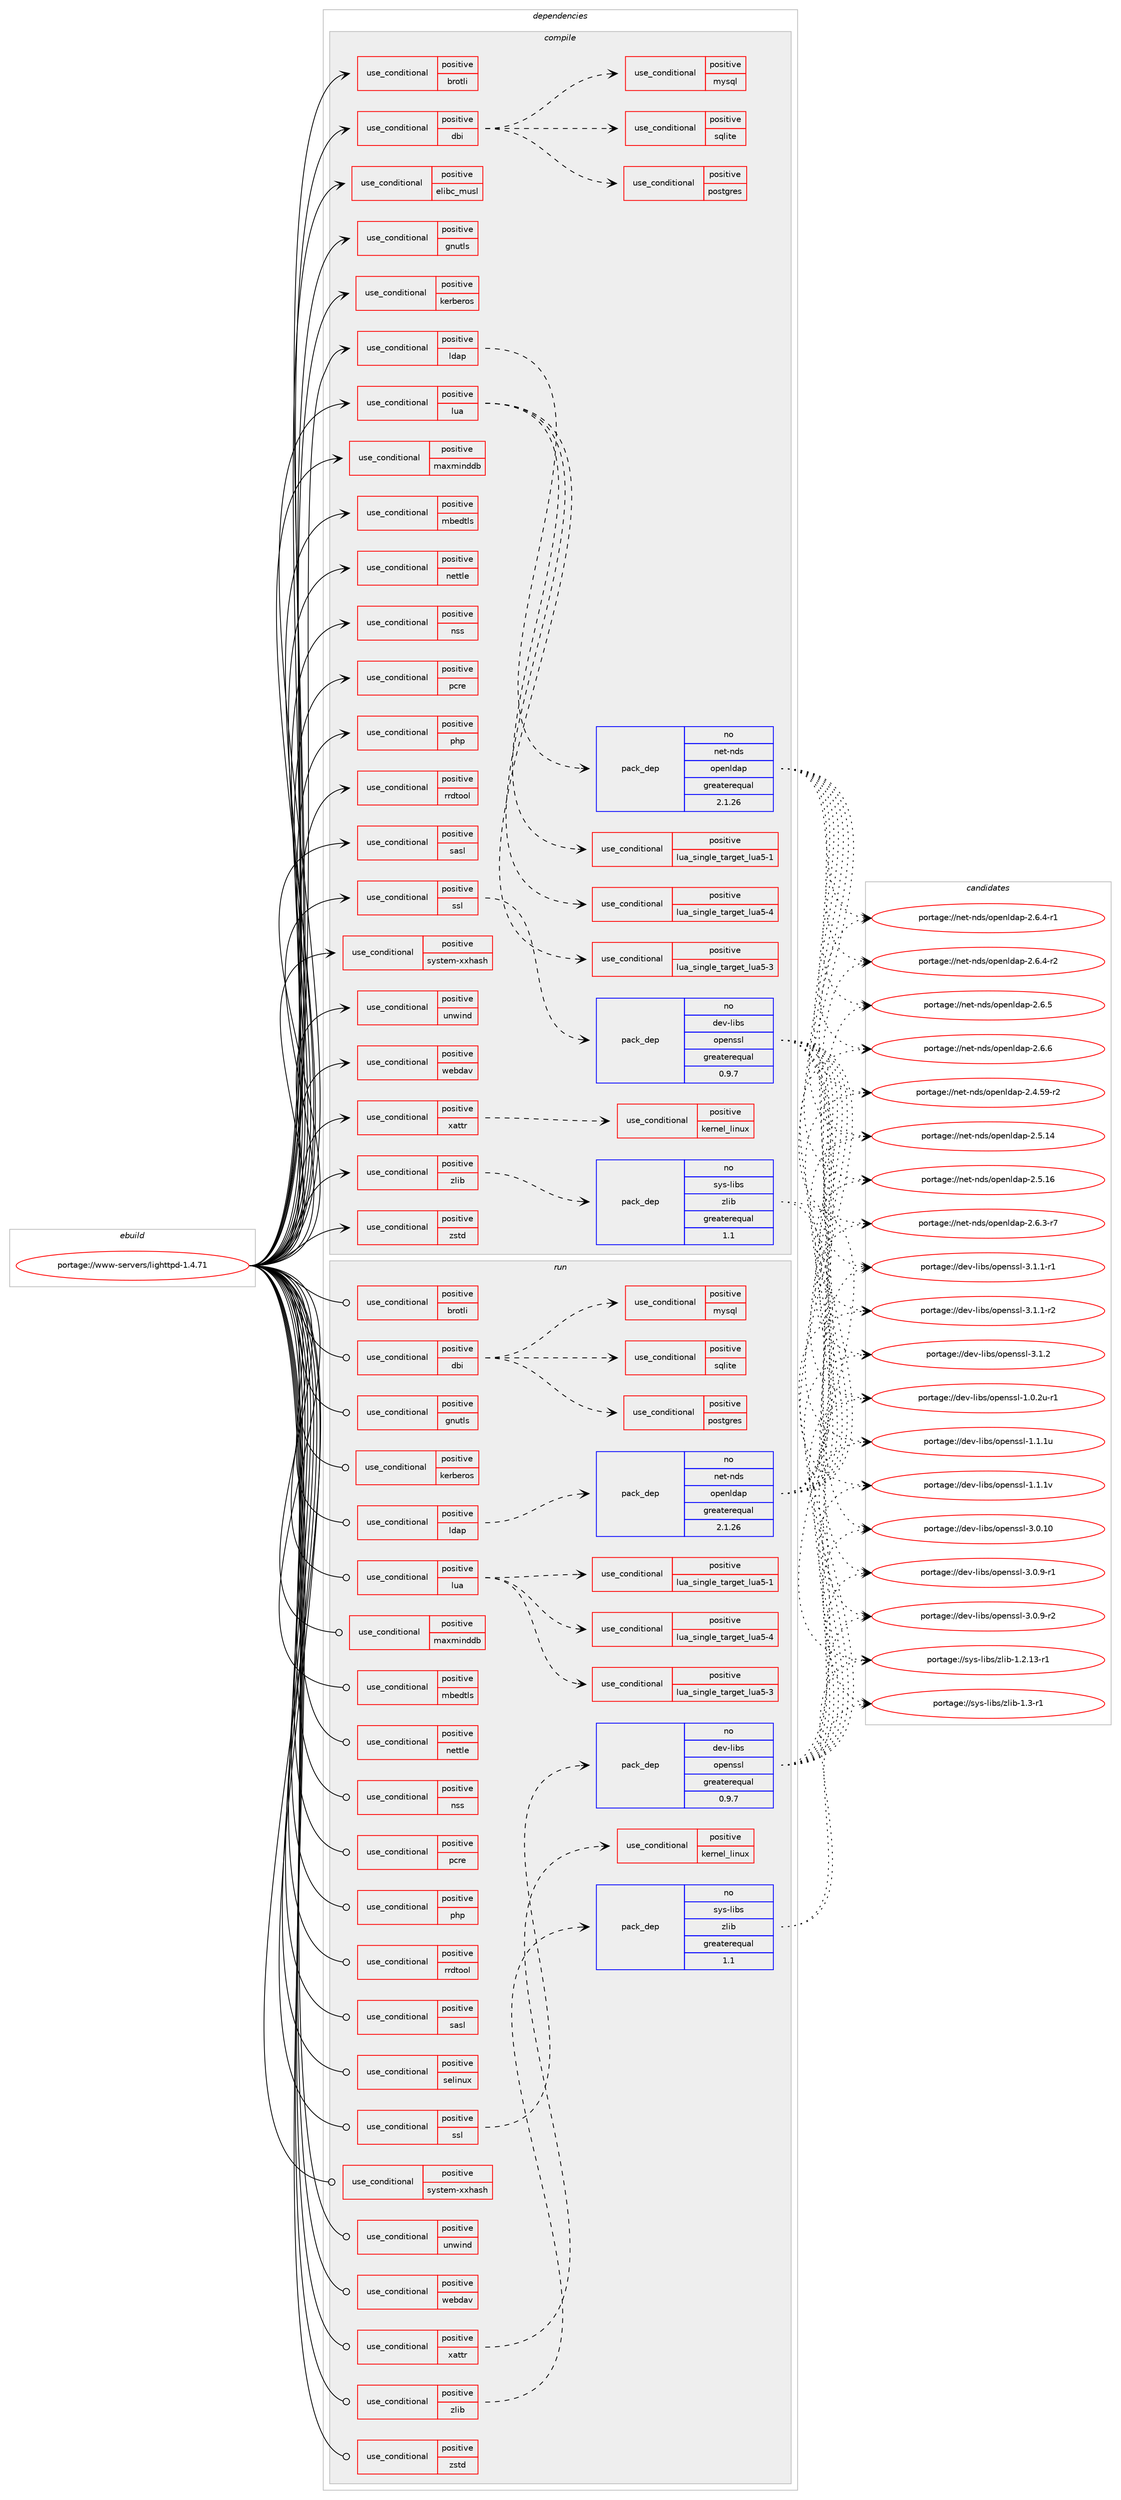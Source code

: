 digraph prolog {

# *************
# Graph options
# *************

newrank=true;
concentrate=true;
compound=true;
graph [rankdir=LR,fontname=Helvetica,fontsize=10,ranksep=1.5];#, ranksep=2.5, nodesep=0.2];
edge  [arrowhead=vee];
node  [fontname=Helvetica,fontsize=10];

# **********
# The ebuild
# **********

subgraph cluster_leftcol {
color=gray;
label=<<i>ebuild</i>>;
id [label="portage://www-servers/lighttpd-1.4.71", color=red, width=4, href="../www-servers/lighttpd-1.4.71.svg"];
}

# ****************
# The dependencies
# ****************

subgraph cluster_midcol {
color=gray;
label=<<i>dependencies</i>>;
subgraph cluster_compile {
fillcolor="#eeeeee";
style=filled;
label=<<i>compile</i>>;
subgraph cond92 {
dependency789 [label=<<TABLE BORDER="0" CELLBORDER="1" CELLSPACING="0" CELLPADDING="4"><TR><TD ROWSPAN="3" CELLPADDING="10">use_conditional</TD></TR><TR><TD>positive</TD></TR><TR><TD>brotli</TD></TR></TABLE>>, shape=none, color=red];
# *** BEGIN UNKNOWN DEPENDENCY TYPE (TODO) ***
# dependency789 -> package_dependency(portage://www-servers/lighttpd-1.4.71,install,no,app-arch,brotli,none,[,,],any_same_slot,[])
# *** END UNKNOWN DEPENDENCY TYPE (TODO) ***

}
id:e -> dependency789:w [weight=20,style="solid",arrowhead="vee"];
subgraph cond93 {
dependency790 [label=<<TABLE BORDER="0" CELLBORDER="1" CELLSPACING="0" CELLPADDING="4"><TR><TD ROWSPAN="3" CELLPADDING="10">use_conditional</TD></TR><TR><TD>positive</TD></TR><TR><TD>dbi</TD></TR></TABLE>>, shape=none, color=red];
# *** BEGIN UNKNOWN DEPENDENCY TYPE (TODO) ***
# dependency790 -> package_dependency(portage://www-servers/lighttpd-1.4.71,install,no,dev-db,libdbi,none,[,,],[],[])
# *** END UNKNOWN DEPENDENCY TYPE (TODO) ***

subgraph cond94 {
dependency791 [label=<<TABLE BORDER="0" CELLBORDER="1" CELLSPACING="0" CELLPADDING="4"><TR><TD ROWSPAN="3" CELLPADDING="10">use_conditional</TD></TR><TR><TD>positive</TD></TR><TR><TD>mysql</TD></TR></TABLE>>, shape=none, color=red];
# *** BEGIN UNKNOWN DEPENDENCY TYPE (TODO) ***
# dependency791 -> package_dependency(portage://www-servers/lighttpd-1.4.71,install,no,dev-db,libdbi-drivers,none,[,,],[],[use(enable(mysql),none)])
# *** END UNKNOWN DEPENDENCY TYPE (TODO) ***

}
dependency790:e -> dependency791:w [weight=20,style="dashed",arrowhead="vee"];
subgraph cond95 {
dependency792 [label=<<TABLE BORDER="0" CELLBORDER="1" CELLSPACING="0" CELLPADDING="4"><TR><TD ROWSPAN="3" CELLPADDING="10">use_conditional</TD></TR><TR><TD>positive</TD></TR><TR><TD>postgres</TD></TR></TABLE>>, shape=none, color=red];
# *** BEGIN UNKNOWN DEPENDENCY TYPE (TODO) ***
# dependency792 -> package_dependency(portage://www-servers/lighttpd-1.4.71,install,no,dev-db,libdbi-drivers,none,[,,],[],[use(enable(postgres),none)])
# *** END UNKNOWN DEPENDENCY TYPE (TODO) ***

}
dependency790:e -> dependency792:w [weight=20,style="dashed",arrowhead="vee"];
subgraph cond96 {
dependency793 [label=<<TABLE BORDER="0" CELLBORDER="1" CELLSPACING="0" CELLPADDING="4"><TR><TD ROWSPAN="3" CELLPADDING="10">use_conditional</TD></TR><TR><TD>positive</TD></TR><TR><TD>sqlite</TD></TR></TABLE>>, shape=none, color=red];
# *** BEGIN UNKNOWN DEPENDENCY TYPE (TODO) ***
# dependency793 -> package_dependency(portage://www-servers/lighttpd-1.4.71,install,no,dev-db,libdbi-drivers,none,[,,],[],[use(enable(sqlite),none)])
# *** END UNKNOWN DEPENDENCY TYPE (TODO) ***

}
dependency790:e -> dependency793:w [weight=20,style="dashed",arrowhead="vee"];
}
id:e -> dependency790:w [weight=20,style="solid",arrowhead="vee"];
subgraph cond97 {
dependency794 [label=<<TABLE BORDER="0" CELLBORDER="1" CELLSPACING="0" CELLPADDING="4"><TR><TD ROWSPAN="3" CELLPADDING="10">use_conditional</TD></TR><TR><TD>positive</TD></TR><TR><TD>elibc_musl</TD></TR></TABLE>>, shape=none, color=red];
# *** BEGIN UNKNOWN DEPENDENCY TYPE (TODO) ***
# dependency794 -> package_dependency(portage://www-servers/lighttpd-1.4.71,install,no,sys-libs,queue-standalone,none,[,,],[],[])
# *** END UNKNOWN DEPENDENCY TYPE (TODO) ***

}
id:e -> dependency794:w [weight=20,style="solid",arrowhead="vee"];
subgraph cond98 {
dependency795 [label=<<TABLE BORDER="0" CELLBORDER="1" CELLSPACING="0" CELLPADDING="4"><TR><TD ROWSPAN="3" CELLPADDING="10">use_conditional</TD></TR><TR><TD>positive</TD></TR><TR><TD>gnutls</TD></TR></TABLE>>, shape=none, color=red];
# *** BEGIN UNKNOWN DEPENDENCY TYPE (TODO) ***
# dependency795 -> package_dependency(portage://www-servers/lighttpd-1.4.71,install,no,net-libs,gnutls,none,[,,],[],[])
# *** END UNKNOWN DEPENDENCY TYPE (TODO) ***

}
id:e -> dependency795:w [weight=20,style="solid",arrowhead="vee"];
subgraph cond99 {
dependency796 [label=<<TABLE BORDER="0" CELLBORDER="1" CELLSPACING="0" CELLPADDING="4"><TR><TD ROWSPAN="3" CELLPADDING="10">use_conditional</TD></TR><TR><TD>positive</TD></TR><TR><TD>kerberos</TD></TR></TABLE>>, shape=none, color=red];
# *** BEGIN UNKNOWN DEPENDENCY TYPE (TODO) ***
# dependency796 -> package_dependency(portage://www-servers/lighttpd-1.4.71,install,no,virtual,krb5,none,[,,],[],[])
# *** END UNKNOWN DEPENDENCY TYPE (TODO) ***

}
id:e -> dependency796:w [weight=20,style="solid",arrowhead="vee"];
subgraph cond100 {
dependency797 [label=<<TABLE BORDER="0" CELLBORDER="1" CELLSPACING="0" CELLPADDING="4"><TR><TD ROWSPAN="3" CELLPADDING="10">use_conditional</TD></TR><TR><TD>positive</TD></TR><TR><TD>ldap</TD></TR></TABLE>>, shape=none, color=red];
subgraph pack603 {
dependency798 [label=<<TABLE BORDER="0" CELLBORDER="1" CELLSPACING="0" CELLPADDING="4" WIDTH="220"><TR><TD ROWSPAN="6" CELLPADDING="30">pack_dep</TD></TR><TR><TD WIDTH="110">no</TD></TR><TR><TD>net-nds</TD></TR><TR><TD>openldap</TD></TR><TR><TD>greaterequal</TD></TR><TR><TD>2.1.26</TD></TR></TABLE>>, shape=none, color=blue];
}
dependency797:e -> dependency798:w [weight=20,style="dashed",arrowhead="vee"];
}
id:e -> dependency797:w [weight=20,style="solid",arrowhead="vee"];
subgraph cond101 {
dependency799 [label=<<TABLE BORDER="0" CELLBORDER="1" CELLSPACING="0" CELLPADDING="4"><TR><TD ROWSPAN="3" CELLPADDING="10">use_conditional</TD></TR><TR><TD>positive</TD></TR><TR><TD>lua</TD></TR></TABLE>>, shape=none, color=red];
subgraph cond102 {
dependency800 [label=<<TABLE BORDER="0" CELLBORDER="1" CELLSPACING="0" CELLPADDING="4"><TR><TD ROWSPAN="3" CELLPADDING="10">use_conditional</TD></TR><TR><TD>positive</TD></TR><TR><TD>lua_single_target_lua5-1</TD></TR></TABLE>>, shape=none, color=red];
# *** BEGIN UNKNOWN DEPENDENCY TYPE (TODO) ***
# dependency800 -> package_dependency(portage://www-servers/lighttpd-1.4.71,install,no,dev-lang,lua,none,[,,],[slot(5.1)],[])
# *** END UNKNOWN DEPENDENCY TYPE (TODO) ***

}
dependency799:e -> dependency800:w [weight=20,style="dashed",arrowhead="vee"];
subgraph cond103 {
dependency801 [label=<<TABLE BORDER="0" CELLBORDER="1" CELLSPACING="0" CELLPADDING="4"><TR><TD ROWSPAN="3" CELLPADDING="10">use_conditional</TD></TR><TR><TD>positive</TD></TR><TR><TD>lua_single_target_lua5-3</TD></TR></TABLE>>, shape=none, color=red];
# *** BEGIN UNKNOWN DEPENDENCY TYPE (TODO) ***
# dependency801 -> package_dependency(portage://www-servers/lighttpd-1.4.71,install,no,dev-lang,lua,none,[,,],[slot(5.3)],[])
# *** END UNKNOWN DEPENDENCY TYPE (TODO) ***

}
dependency799:e -> dependency801:w [weight=20,style="dashed",arrowhead="vee"];
subgraph cond104 {
dependency802 [label=<<TABLE BORDER="0" CELLBORDER="1" CELLSPACING="0" CELLPADDING="4"><TR><TD ROWSPAN="3" CELLPADDING="10">use_conditional</TD></TR><TR><TD>positive</TD></TR><TR><TD>lua_single_target_lua5-4</TD></TR></TABLE>>, shape=none, color=red];
# *** BEGIN UNKNOWN DEPENDENCY TYPE (TODO) ***
# dependency802 -> package_dependency(portage://www-servers/lighttpd-1.4.71,install,no,dev-lang,lua,none,[,,],[slot(5.4)],[])
# *** END UNKNOWN DEPENDENCY TYPE (TODO) ***

}
dependency799:e -> dependency802:w [weight=20,style="dashed",arrowhead="vee"];
}
id:e -> dependency799:w [weight=20,style="solid",arrowhead="vee"];
subgraph cond105 {
dependency803 [label=<<TABLE BORDER="0" CELLBORDER="1" CELLSPACING="0" CELLPADDING="4"><TR><TD ROWSPAN="3" CELLPADDING="10">use_conditional</TD></TR><TR><TD>positive</TD></TR><TR><TD>maxminddb</TD></TR></TABLE>>, shape=none, color=red];
# *** BEGIN UNKNOWN DEPENDENCY TYPE (TODO) ***
# dependency803 -> package_dependency(portage://www-servers/lighttpd-1.4.71,install,no,dev-libs,libmaxminddb,none,[,,],[],[])
# *** END UNKNOWN DEPENDENCY TYPE (TODO) ***

}
id:e -> dependency803:w [weight=20,style="solid",arrowhead="vee"];
subgraph cond106 {
dependency804 [label=<<TABLE BORDER="0" CELLBORDER="1" CELLSPACING="0" CELLPADDING="4"><TR><TD ROWSPAN="3" CELLPADDING="10">use_conditional</TD></TR><TR><TD>positive</TD></TR><TR><TD>mbedtls</TD></TR></TABLE>>, shape=none, color=red];
# *** BEGIN UNKNOWN DEPENDENCY TYPE (TODO) ***
# dependency804 -> package_dependency(portage://www-servers/lighttpd-1.4.71,install,no,net-libs,mbedtls,none,[,,],[],[])
# *** END UNKNOWN DEPENDENCY TYPE (TODO) ***

}
id:e -> dependency804:w [weight=20,style="solid",arrowhead="vee"];
subgraph cond107 {
dependency805 [label=<<TABLE BORDER="0" CELLBORDER="1" CELLSPACING="0" CELLPADDING="4"><TR><TD ROWSPAN="3" CELLPADDING="10">use_conditional</TD></TR><TR><TD>positive</TD></TR><TR><TD>nettle</TD></TR></TABLE>>, shape=none, color=red];
# *** BEGIN UNKNOWN DEPENDENCY TYPE (TODO) ***
# dependency805 -> package_dependency(portage://www-servers/lighttpd-1.4.71,install,no,dev-libs,nettle,none,[,,],any_same_slot,[])
# *** END UNKNOWN DEPENDENCY TYPE (TODO) ***

}
id:e -> dependency805:w [weight=20,style="solid",arrowhead="vee"];
subgraph cond108 {
dependency806 [label=<<TABLE BORDER="0" CELLBORDER="1" CELLSPACING="0" CELLPADDING="4"><TR><TD ROWSPAN="3" CELLPADDING="10">use_conditional</TD></TR><TR><TD>positive</TD></TR><TR><TD>nss</TD></TR></TABLE>>, shape=none, color=red];
# *** BEGIN UNKNOWN DEPENDENCY TYPE (TODO) ***
# dependency806 -> package_dependency(portage://www-servers/lighttpd-1.4.71,install,no,dev-libs,nss,none,[,,],[],[])
# *** END UNKNOWN DEPENDENCY TYPE (TODO) ***

}
id:e -> dependency806:w [weight=20,style="solid",arrowhead="vee"];
subgraph cond109 {
dependency807 [label=<<TABLE BORDER="0" CELLBORDER="1" CELLSPACING="0" CELLPADDING="4"><TR><TD ROWSPAN="3" CELLPADDING="10">use_conditional</TD></TR><TR><TD>positive</TD></TR><TR><TD>pcre</TD></TR></TABLE>>, shape=none, color=red];
# *** BEGIN UNKNOWN DEPENDENCY TYPE (TODO) ***
# dependency807 -> package_dependency(portage://www-servers/lighttpd-1.4.71,install,no,dev-libs,libpcre2,none,[,,],[],[])
# *** END UNKNOWN DEPENDENCY TYPE (TODO) ***

}
id:e -> dependency807:w [weight=20,style="solid",arrowhead="vee"];
subgraph cond110 {
dependency808 [label=<<TABLE BORDER="0" CELLBORDER="1" CELLSPACING="0" CELLPADDING="4"><TR><TD ROWSPAN="3" CELLPADDING="10">use_conditional</TD></TR><TR><TD>positive</TD></TR><TR><TD>php</TD></TR></TABLE>>, shape=none, color=red];
# *** BEGIN UNKNOWN DEPENDENCY TYPE (TODO) ***
# dependency808 -> package_dependency(portage://www-servers/lighttpd-1.4.71,install,no,dev-lang,php,none,[,,],any_different_slot,[use(enable(cgi),none)])
# *** END UNKNOWN DEPENDENCY TYPE (TODO) ***

}
id:e -> dependency808:w [weight=20,style="solid",arrowhead="vee"];
subgraph cond111 {
dependency809 [label=<<TABLE BORDER="0" CELLBORDER="1" CELLSPACING="0" CELLPADDING="4"><TR><TD ROWSPAN="3" CELLPADDING="10">use_conditional</TD></TR><TR><TD>positive</TD></TR><TR><TD>rrdtool</TD></TR></TABLE>>, shape=none, color=red];
# *** BEGIN UNKNOWN DEPENDENCY TYPE (TODO) ***
# dependency809 -> package_dependency(portage://www-servers/lighttpd-1.4.71,install,no,net-analyzer,rrdtool,none,[,,],[],[])
# *** END UNKNOWN DEPENDENCY TYPE (TODO) ***

}
id:e -> dependency809:w [weight=20,style="solid",arrowhead="vee"];
subgraph cond112 {
dependency810 [label=<<TABLE BORDER="0" CELLBORDER="1" CELLSPACING="0" CELLPADDING="4"><TR><TD ROWSPAN="3" CELLPADDING="10">use_conditional</TD></TR><TR><TD>positive</TD></TR><TR><TD>sasl</TD></TR></TABLE>>, shape=none, color=red];
# *** BEGIN UNKNOWN DEPENDENCY TYPE (TODO) ***
# dependency810 -> package_dependency(portage://www-servers/lighttpd-1.4.71,install,no,dev-libs,cyrus-sasl,none,[,,],[],[])
# *** END UNKNOWN DEPENDENCY TYPE (TODO) ***

}
id:e -> dependency810:w [weight=20,style="solid",arrowhead="vee"];
subgraph cond113 {
dependency811 [label=<<TABLE BORDER="0" CELLBORDER="1" CELLSPACING="0" CELLPADDING="4"><TR><TD ROWSPAN="3" CELLPADDING="10">use_conditional</TD></TR><TR><TD>positive</TD></TR><TR><TD>ssl</TD></TR></TABLE>>, shape=none, color=red];
subgraph pack604 {
dependency812 [label=<<TABLE BORDER="0" CELLBORDER="1" CELLSPACING="0" CELLPADDING="4" WIDTH="220"><TR><TD ROWSPAN="6" CELLPADDING="30">pack_dep</TD></TR><TR><TD WIDTH="110">no</TD></TR><TR><TD>dev-libs</TD></TR><TR><TD>openssl</TD></TR><TR><TD>greaterequal</TD></TR><TR><TD>0.9.7</TD></TR></TABLE>>, shape=none, color=blue];
}
dependency811:e -> dependency812:w [weight=20,style="dashed",arrowhead="vee"];
}
id:e -> dependency811:w [weight=20,style="solid",arrowhead="vee"];
subgraph cond114 {
dependency813 [label=<<TABLE BORDER="0" CELLBORDER="1" CELLSPACING="0" CELLPADDING="4"><TR><TD ROWSPAN="3" CELLPADDING="10">use_conditional</TD></TR><TR><TD>positive</TD></TR><TR><TD>system-xxhash</TD></TR></TABLE>>, shape=none, color=red];
# *** BEGIN UNKNOWN DEPENDENCY TYPE (TODO) ***
# dependency813 -> package_dependency(portage://www-servers/lighttpd-1.4.71,install,no,dev-libs,xxhash,none,[,,],[],[])
# *** END UNKNOWN DEPENDENCY TYPE (TODO) ***

}
id:e -> dependency813:w [weight=20,style="solid",arrowhead="vee"];
subgraph cond115 {
dependency814 [label=<<TABLE BORDER="0" CELLBORDER="1" CELLSPACING="0" CELLPADDING="4"><TR><TD ROWSPAN="3" CELLPADDING="10">use_conditional</TD></TR><TR><TD>positive</TD></TR><TR><TD>unwind</TD></TR></TABLE>>, shape=none, color=red];
# *** BEGIN UNKNOWN DEPENDENCY TYPE (TODO) ***
# dependency814 -> package_dependency(portage://www-servers/lighttpd-1.4.71,install,no,sys-libs,libunwind,none,[,,],any_same_slot,[])
# *** END UNKNOWN DEPENDENCY TYPE (TODO) ***

}
id:e -> dependency814:w [weight=20,style="solid",arrowhead="vee"];
subgraph cond116 {
dependency815 [label=<<TABLE BORDER="0" CELLBORDER="1" CELLSPACING="0" CELLPADDING="4"><TR><TD ROWSPAN="3" CELLPADDING="10">use_conditional</TD></TR><TR><TD>positive</TD></TR><TR><TD>webdav</TD></TR></TABLE>>, shape=none, color=red];
# *** BEGIN UNKNOWN DEPENDENCY TYPE (TODO) ***
# dependency815 -> package_dependency(portage://www-servers/lighttpd-1.4.71,install,no,dev-libs,libxml2,none,[,,],[],[])
# *** END UNKNOWN DEPENDENCY TYPE (TODO) ***

# *** BEGIN UNKNOWN DEPENDENCY TYPE (TODO) ***
# dependency815 -> package_dependency(portage://www-servers/lighttpd-1.4.71,install,no,sys-fs,e2fsprogs,none,[,,],[],[])
# *** END UNKNOWN DEPENDENCY TYPE (TODO) ***

}
id:e -> dependency815:w [weight=20,style="solid",arrowhead="vee"];
subgraph cond117 {
dependency816 [label=<<TABLE BORDER="0" CELLBORDER="1" CELLSPACING="0" CELLPADDING="4"><TR><TD ROWSPAN="3" CELLPADDING="10">use_conditional</TD></TR><TR><TD>positive</TD></TR><TR><TD>xattr</TD></TR></TABLE>>, shape=none, color=red];
subgraph cond118 {
dependency817 [label=<<TABLE BORDER="0" CELLBORDER="1" CELLSPACING="0" CELLPADDING="4"><TR><TD ROWSPAN="3" CELLPADDING="10">use_conditional</TD></TR><TR><TD>positive</TD></TR><TR><TD>kernel_linux</TD></TR></TABLE>>, shape=none, color=red];
# *** BEGIN UNKNOWN DEPENDENCY TYPE (TODO) ***
# dependency817 -> package_dependency(portage://www-servers/lighttpd-1.4.71,install,no,sys-apps,attr,none,[,,],[],[])
# *** END UNKNOWN DEPENDENCY TYPE (TODO) ***

}
dependency816:e -> dependency817:w [weight=20,style="dashed",arrowhead="vee"];
}
id:e -> dependency816:w [weight=20,style="solid",arrowhead="vee"];
subgraph cond119 {
dependency818 [label=<<TABLE BORDER="0" CELLBORDER="1" CELLSPACING="0" CELLPADDING="4"><TR><TD ROWSPAN="3" CELLPADDING="10">use_conditional</TD></TR><TR><TD>positive</TD></TR><TR><TD>zlib</TD></TR></TABLE>>, shape=none, color=red];
subgraph pack605 {
dependency819 [label=<<TABLE BORDER="0" CELLBORDER="1" CELLSPACING="0" CELLPADDING="4" WIDTH="220"><TR><TD ROWSPAN="6" CELLPADDING="30">pack_dep</TD></TR><TR><TD WIDTH="110">no</TD></TR><TR><TD>sys-libs</TD></TR><TR><TD>zlib</TD></TR><TR><TD>greaterequal</TD></TR><TR><TD>1.1</TD></TR></TABLE>>, shape=none, color=blue];
}
dependency818:e -> dependency819:w [weight=20,style="dashed",arrowhead="vee"];
}
id:e -> dependency818:w [weight=20,style="solid",arrowhead="vee"];
subgraph cond120 {
dependency820 [label=<<TABLE BORDER="0" CELLBORDER="1" CELLSPACING="0" CELLPADDING="4"><TR><TD ROWSPAN="3" CELLPADDING="10">use_conditional</TD></TR><TR><TD>positive</TD></TR><TR><TD>zstd</TD></TR></TABLE>>, shape=none, color=red];
# *** BEGIN UNKNOWN DEPENDENCY TYPE (TODO) ***
# dependency820 -> package_dependency(portage://www-servers/lighttpd-1.4.71,install,no,app-arch,zstd,none,[,,],any_same_slot,[])
# *** END UNKNOWN DEPENDENCY TYPE (TODO) ***

}
id:e -> dependency820:w [weight=20,style="solid",arrowhead="vee"];
# *** BEGIN UNKNOWN DEPENDENCY TYPE (TODO) ***
# id -> package_dependency(portage://www-servers/lighttpd-1.4.71,install,no,acct-group,lighttpd,none,[,,],[],[])
# *** END UNKNOWN DEPENDENCY TYPE (TODO) ***

# *** BEGIN UNKNOWN DEPENDENCY TYPE (TODO) ***
# id -> package_dependency(portage://www-servers/lighttpd-1.4.71,install,no,acct-user,lighttpd,none,[,,],[],[])
# *** END UNKNOWN DEPENDENCY TYPE (TODO) ***

# *** BEGIN UNKNOWN DEPENDENCY TYPE (TODO) ***
# id -> package_dependency(portage://www-servers/lighttpd-1.4.71,install,no,virtual,libcrypt,none,[,,],any_same_slot,[])
# *** END UNKNOWN DEPENDENCY TYPE (TODO) ***

}
subgraph cluster_compileandrun {
fillcolor="#eeeeee";
style=filled;
label=<<i>compile and run</i>>;
}
subgraph cluster_run {
fillcolor="#eeeeee";
style=filled;
label=<<i>run</i>>;
subgraph cond121 {
dependency821 [label=<<TABLE BORDER="0" CELLBORDER="1" CELLSPACING="0" CELLPADDING="4"><TR><TD ROWSPAN="3" CELLPADDING="10">use_conditional</TD></TR><TR><TD>positive</TD></TR><TR><TD>brotli</TD></TR></TABLE>>, shape=none, color=red];
# *** BEGIN UNKNOWN DEPENDENCY TYPE (TODO) ***
# dependency821 -> package_dependency(portage://www-servers/lighttpd-1.4.71,run,no,app-arch,brotli,none,[,,],any_same_slot,[])
# *** END UNKNOWN DEPENDENCY TYPE (TODO) ***

}
id:e -> dependency821:w [weight=20,style="solid",arrowhead="odot"];
subgraph cond122 {
dependency822 [label=<<TABLE BORDER="0" CELLBORDER="1" CELLSPACING="0" CELLPADDING="4"><TR><TD ROWSPAN="3" CELLPADDING="10">use_conditional</TD></TR><TR><TD>positive</TD></TR><TR><TD>dbi</TD></TR></TABLE>>, shape=none, color=red];
# *** BEGIN UNKNOWN DEPENDENCY TYPE (TODO) ***
# dependency822 -> package_dependency(portage://www-servers/lighttpd-1.4.71,run,no,dev-db,libdbi,none,[,,],[],[])
# *** END UNKNOWN DEPENDENCY TYPE (TODO) ***

subgraph cond123 {
dependency823 [label=<<TABLE BORDER="0" CELLBORDER="1" CELLSPACING="0" CELLPADDING="4"><TR><TD ROWSPAN="3" CELLPADDING="10">use_conditional</TD></TR><TR><TD>positive</TD></TR><TR><TD>mysql</TD></TR></TABLE>>, shape=none, color=red];
# *** BEGIN UNKNOWN DEPENDENCY TYPE (TODO) ***
# dependency823 -> package_dependency(portage://www-servers/lighttpd-1.4.71,run,no,dev-db,libdbi-drivers,none,[,,],[],[use(enable(mysql),none)])
# *** END UNKNOWN DEPENDENCY TYPE (TODO) ***

}
dependency822:e -> dependency823:w [weight=20,style="dashed",arrowhead="vee"];
subgraph cond124 {
dependency824 [label=<<TABLE BORDER="0" CELLBORDER="1" CELLSPACING="0" CELLPADDING="4"><TR><TD ROWSPAN="3" CELLPADDING="10">use_conditional</TD></TR><TR><TD>positive</TD></TR><TR><TD>postgres</TD></TR></TABLE>>, shape=none, color=red];
# *** BEGIN UNKNOWN DEPENDENCY TYPE (TODO) ***
# dependency824 -> package_dependency(portage://www-servers/lighttpd-1.4.71,run,no,dev-db,libdbi-drivers,none,[,,],[],[use(enable(postgres),none)])
# *** END UNKNOWN DEPENDENCY TYPE (TODO) ***

}
dependency822:e -> dependency824:w [weight=20,style="dashed",arrowhead="vee"];
subgraph cond125 {
dependency825 [label=<<TABLE BORDER="0" CELLBORDER="1" CELLSPACING="0" CELLPADDING="4"><TR><TD ROWSPAN="3" CELLPADDING="10">use_conditional</TD></TR><TR><TD>positive</TD></TR><TR><TD>sqlite</TD></TR></TABLE>>, shape=none, color=red];
# *** BEGIN UNKNOWN DEPENDENCY TYPE (TODO) ***
# dependency825 -> package_dependency(portage://www-servers/lighttpd-1.4.71,run,no,dev-db,libdbi-drivers,none,[,,],[],[use(enable(sqlite),none)])
# *** END UNKNOWN DEPENDENCY TYPE (TODO) ***

}
dependency822:e -> dependency825:w [weight=20,style="dashed",arrowhead="vee"];
}
id:e -> dependency822:w [weight=20,style="solid",arrowhead="odot"];
subgraph cond126 {
dependency826 [label=<<TABLE BORDER="0" CELLBORDER="1" CELLSPACING="0" CELLPADDING="4"><TR><TD ROWSPAN="3" CELLPADDING="10">use_conditional</TD></TR><TR><TD>positive</TD></TR><TR><TD>gnutls</TD></TR></TABLE>>, shape=none, color=red];
# *** BEGIN UNKNOWN DEPENDENCY TYPE (TODO) ***
# dependency826 -> package_dependency(portage://www-servers/lighttpd-1.4.71,run,no,net-libs,gnutls,none,[,,],[],[])
# *** END UNKNOWN DEPENDENCY TYPE (TODO) ***

}
id:e -> dependency826:w [weight=20,style="solid",arrowhead="odot"];
subgraph cond127 {
dependency827 [label=<<TABLE BORDER="0" CELLBORDER="1" CELLSPACING="0" CELLPADDING="4"><TR><TD ROWSPAN="3" CELLPADDING="10">use_conditional</TD></TR><TR><TD>positive</TD></TR><TR><TD>kerberos</TD></TR></TABLE>>, shape=none, color=red];
# *** BEGIN UNKNOWN DEPENDENCY TYPE (TODO) ***
# dependency827 -> package_dependency(portage://www-servers/lighttpd-1.4.71,run,no,virtual,krb5,none,[,,],[],[])
# *** END UNKNOWN DEPENDENCY TYPE (TODO) ***

}
id:e -> dependency827:w [weight=20,style="solid",arrowhead="odot"];
subgraph cond128 {
dependency828 [label=<<TABLE BORDER="0" CELLBORDER="1" CELLSPACING="0" CELLPADDING="4"><TR><TD ROWSPAN="3" CELLPADDING="10">use_conditional</TD></TR><TR><TD>positive</TD></TR><TR><TD>ldap</TD></TR></TABLE>>, shape=none, color=red];
subgraph pack606 {
dependency829 [label=<<TABLE BORDER="0" CELLBORDER="1" CELLSPACING="0" CELLPADDING="4" WIDTH="220"><TR><TD ROWSPAN="6" CELLPADDING="30">pack_dep</TD></TR><TR><TD WIDTH="110">no</TD></TR><TR><TD>net-nds</TD></TR><TR><TD>openldap</TD></TR><TR><TD>greaterequal</TD></TR><TR><TD>2.1.26</TD></TR></TABLE>>, shape=none, color=blue];
}
dependency828:e -> dependency829:w [weight=20,style="dashed",arrowhead="vee"];
}
id:e -> dependency828:w [weight=20,style="solid",arrowhead="odot"];
subgraph cond129 {
dependency830 [label=<<TABLE BORDER="0" CELLBORDER="1" CELLSPACING="0" CELLPADDING="4"><TR><TD ROWSPAN="3" CELLPADDING="10">use_conditional</TD></TR><TR><TD>positive</TD></TR><TR><TD>lua</TD></TR></TABLE>>, shape=none, color=red];
subgraph cond130 {
dependency831 [label=<<TABLE BORDER="0" CELLBORDER="1" CELLSPACING="0" CELLPADDING="4"><TR><TD ROWSPAN="3" CELLPADDING="10">use_conditional</TD></TR><TR><TD>positive</TD></TR><TR><TD>lua_single_target_lua5-1</TD></TR></TABLE>>, shape=none, color=red];
# *** BEGIN UNKNOWN DEPENDENCY TYPE (TODO) ***
# dependency831 -> package_dependency(portage://www-servers/lighttpd-1.4.71,run,no,dev-lang,lua,none,[,,],[slot(5.1)],[])
# *** END UNKNOWN DEPENDENCY TYPE (TODO) ***

}
dependency830:e -> dependency831:w [weight=20,style="dashed",arrowhead="vee"];
subgraph cond131 {
dependency832 [label=<<TABLE BORDER="0" CELLBORDER="1" CELLSPACING="0" CELLPADDING="4"><TR><TD ROWSPAN="3" CELLPADDING="10">use_conditional</TD></TR><TR><TD>positive</TD></TR><TR><TD>lua_single_target_lua5-3</TD></TR></TABLE>>, shape=none, color=red];
# *** BEGIN UNKNOWN DEPENDENCY TYPE (TODO) ***
# dependency832 -> package_dependency(portage://www-servers/lighttpd-1.4.71,run,no,dev-lang,lua,none,[,,],[slot(5.3)],[])
# *** END UNKNOWN DEPENDENCY TYPE (TODO) ***

}
dependency830:e -> dependency832:w [weight=20,style="dashed",arrowhead="vee"];
subgraph cond132 {
dependency833 [label=<<TABLE BORDER="0" CELLBORDER="1" CELLSPACING="0" CELLPADDING="4"><TR><TD ROWSPAN="3" CELLPADDING="10">use_conditional</TD></TR><TR><TD>positive</TD></TR><TR><TD>lua_single_target_lua5-4</TD></TR></TABLE>>, shape=none, color=red];
# *** BEGIN UNKNOWN DEPENDENCY TYPE (TODO) ***
# dependency833 -> package_dependency(portage://www-servers/lighttpd-1.4.71,run,no,dev-lang,lua,none,[,,],[slot(5.4)],[])
# *** END UNKNOWN DEPENDENCY TYPE (TODO) ***

}
dependency830:e -> dependency833:w [weight=20,style="dashed",arrowhead="vee"];
}
id:e -> dependency830:w [weight=20,style="solid",arrowhead="odot"];
subgraph cond133 {
dependency834 [label=<<TABLE BORDER="0" CELLBORDER="1" CELLSPACING="0" CELLPADDING="4"><TR><TD ROWSPAN="3" CELLPADDING="10">use_conditional</TD></TR><TR><TD>positive</TD></TR><TR><TD>maxminddb</TD></TR></TABLE>>, shape=none, color=red];
# *** BEGIN UNKNOWN DEPENDENCY TYPE (TODO) ***
# dependency834 -> package_dependency(portage://www-servers/lighttpd-1.4.71,run,no,dev-libs,libmaxminddb,none,[,,],[],[])
# *** END UNKNOWN DEPENDENCY TYPE (TODO) ***

}
id:e -> dependency834:w [weight=20,style="solid",arrowhead="odot"];
subgraph cond134 {
dependency835 [label=<<TABLE BORDER="0" CELLBORDER="1" CELLSPACING="0" CELLPADDING="4"><TR><TD ROWSPAN="3" CELLPADDING="10">use_conditional</TD></TR><TR><TD>positive</TD></TR><TR><TD>mbedtls</TD></TR></TABLE>>, shape=none, color=red];
# *** BEGIN UNKNOWN DEPENDENCY TYPE (TODO) ***
# dependency835 -> package_dependency(portage://www-servers/lighttpd-1.4.71,run,no,net-libs,mbedtls,none,[,,],[],[])
# *** END UNKNOWN DEPENDENCY TYPE (TODO) ***

}
id:e -> dependency835:w [weight=20,style="solid",arrowhead="odot"];
subgraph cond135 {
dependency836 [label=<<TABLE BORDER="0" CELLBORDER="1" CELLSPACING="0" CELLPADDING="4"><TR><TD ROWSPAN="3" CELLPADDING="10">use_conditional</TD></TR><TR><TD>positive</TD></TR><TR><TD>nettle</TD></TR></TABLE>>, shape=none, color=red];
# *** BEGIN UNKNOWN DEPENDENCY TYPE (TODO) ***
# dependency836 -> package_dependency(portage://www-servers/lighttpd-1.4.71,run,no,dev-libs,nettle,none,[,,],any_same_slot,[])
# *** END UNKNOWN DEPENDENCY TYPE (TODO) ***

}
id:e -> dependency836:w [weight=20,style="solid",arrowhead="odot"];
subgraph cond136 {
dependency837 [label=<<TABLE BORDER="0" CELLBORDER="1" CELLSPACING="0" CELLPADDING="4"><TR><TD ROWSPAN="3" CELLPADDING="10">use_conditional</TD></TR><TR><TD>positive</TD></TR><TR><TD>nss</TD></TR></TABLE>>, shape=none, color=red];
# *** BEGIN UNKNOWN DEPENDENCY TYPE (TODO) ***
# dependency837 -> package_dependency(portage://www-servers/lighttpd-1.4.71,run,no,dev-libs,nss,none,[,,],[],[])
# *** END UNKNOWN DEPENDENCY TYPE (TODO) ***

}
id:e -> dependency837:w [weight=20,style="solid",arrowhead="odot"];
subgraph cond137 {
dependency838 [label=<<TABLE BORDER="0" CELLBORDER="1" CELLSPACING="0" CELLPADDING="4"><TR><TD ROWSPAN="3" CELLPADDING="10">use_conditional</TD></TR><TR><TD>positive</TD></TR><TR><TD>pcre</TD></TR></TABLE>>, shape=none, color=red];
# *** BEGIN UNKNOWN DEPENDENCY TYPE (TODO) ***
# dependency838 -> package_dependency(portage://www-servers/lighttpd-1.4.71,run,no,dev-libs,libpcre2,none,[,,],[],[])
# *** END UNKNOWN DEPENDENCY TYPE (TODO) ***

}
id:e -> dependency838:w [weight=20,style="solid",arrowhead="odot"];
subgraph cond138 {
dependency839 [label=<<TABLE BORDER="0" CELLBORDER="1" CELLSPACING="0" CELLPADDING="4"><TR><TD ROWSPAN="3" CELLPADDING="10">use_conditional</TD></TR><TR><TD>positive</TD></TR><TR><TD>php</TD></TR></TABLE>>, shape=none, color=red];
# *** BEGIN UNKNOWN DEPENDENCY TYPE (TODO) ***
# dependency839 -> package_dependency(portage://www-servers/lighttpd-1.4.71,run,no,dev-lang,php,none,[,,],any_different_slot,[use(enable(cgi),none)])
# *** END UNKNOWN DEPENDENCY TYPE (TODO) ***

}
id:e -> dependency839:w [weight=20,style="solid",arrowhead="odot"];
subgraph cond139 {
dependency840 [label=<<TABLE BORDER="0" CELLBORDER="1" CELLSPACING="0" CELLPADDING="4"><TR><TD ROWSPAN="3" CELLPADDING="10">use_conditional</TD></TR><TR><TD>positive</TD></TR><TR><TD>rrdtool</TD></TR></TABLE>>, shape=none, color=red];
# *** BEGIN UNKNOWN DEPENDENCY TYPE (TODO) ***
# dependency840 -> package_dependency(portage://www-servers/lighttpd-1.4.71,run,no,net-analyzer,rrdtool,none,[,,],[],[])
# *** END UNKNOWN DEPENDENCY TYPE (TODO) ***

}
id:e -> dependency840:w [weight=20,style="solid",arrowhead="odot"];
subgraph cond140 {
dependency841 [label=<<TABLE BORDER="0" CELLBORDER="1" CELLSPACING="0" CELLPADDING="4"><TR><TD ROWSPAN="3" CELLPADDING="10">use_conditional</TD></TR><TR><TD>positive</TD></TR><TR><TD>sasl</TD></TR></TABLE>>, shape=none, color=red];
# *** BEGIN UNKNOWN DEPENDENCY TYPE (TODO) ***
# dependency841 -> package_dependency(portage://www-servers/lighttpd-1.4.71,run,no,dev-libs,cyrus-sasl,none,[,,],[],[])
# *** END UNKNOWN DEPENDENCY TYPE (TODO) ***

}
id:e -> dependency841:w [weight=20,style="solid",arrowhead="odot"];
subgraph cond141 {
dependency842 [label=<<TABLE BORDER="0" CELLBORDER="1" CELLSPACING="0" CELLPADDING="4"><TR><TD ROWSPAN="3" CELLPADDING="10">use_conditional</TD></TR><TR><TD>positive</TD></TR><TR><TD>selinux</TD></TR></TABLE>>, shape=none, color=red];
# *** BEGIN UNKNOWN DEPENDENCY TYPE (TODO) ***
# dependency842 -> package_dependency(portage://www-servers/lighttpd-1.4.71,run,no,sec-policy,selinux-apache,none,[,,],[],[])
# *** END UNKNOWN DEPENDENCY TYPE (TODO) ***

}
id:e -> dependency842:w [weight=20,style="solid",arrowhead="odot"];
subgraph cond142 {
dependency843 [label=<<TABLE BORDER="0" CELLBORDER="1" CELLSPACING="0" CELLPADDING="4"><TR><TD ROWSPAN="3" CELLPADDING="10">use_conditional</TD></TR><TR><TD>positive</TD></TR><TR><TD>ssl</TD></TR></TABLE>>, shape=none, color=red];
subgraph pack607 {
dependency844 [label=<<TABLE BORDER="0" CELLBORDER="1" CELLSPACING="0" CELLPADDING="4" WIDTH="220"><TR><TD ROWSPAN="6" CELLPADDING="30">pack_dep</TD></TR><TR><TD WIDTH="110">no</TD></TR><TR><TD>dev-libs</TD></TR><TR><TD>openssl</TD></TR><TR><TD>greaterequal</TD></TR><TR><TD>0.9.7</TD></TR></TABLE>>, shape=none, color=blue];
}
dependency843:e -> dependency844:w [weight=20,style="dashed",arrowhead="vee"];
}
id:e -> dependency843:w [weight=20,style="solid",arrowhead="odot"];
subgraph cond143 {
dependency845 [label=<<TABLE BORDER="0" CELLBORDER="1" CELLSPACING="0" CELLPADDING="4"><TR><TD ROWSPAN="3" CELLPADDING="10">use_conditional</TD></TR><TR><TD>positive</TD></TR><TR><TD>system-xxhash</TD></TR></TABLE>>, shape=none, color=red];
# *** BEGIN UNKNOWN DEPENDENCY TYPE (TODO) ***
# dependency845 -> package_dependency(portage://www-servers/lighttpd-1.4.71,run,no,dev-libs,xxhash,none,[,,],[],[])
# *** END UNKNOWN DEPENDENCY TYPE (TODO) ***

}
id:e -> dependency845:w [weight=20,style="solid",arrowhead="odot"];
subgraph cond144 {
dependency846 [label=<<TABLE BORDER="0" CELLBORDER="1" CELLSPACING="0" CELLPADDING="4"><TR><TD ROWSPAN="3" CELLPADDING="10">use_conditional</TD></TR><TR><TD>positive</TD></TR><TR><TD>unwind</TD></TR></TABLE>>, shape=none, color=red];
# *** BEGIN UNKNOWN DEPENDENCY TYPE (TODO) ***
# dependency846 -> package_dependency(portage://www-servers/lighttpd-1.4.71,run,no,sys-libs,libunwind,none,[,,],any_same_slot,[])
# *** END UNKNOWN DEPENDENCY TYPE (TODO) ***

}
id:e -> dependency846:w [weight=20,style="solid",arrowhead="odot"];
subgraph cond145 {
dependency847 [label=<<TABLE BORDER="0" CELLBORDER="1" CELLSPACING="0" CELLPADDING="4"><TR><TD ROWSPAN="3" CELLPADDING="10">use_conditional</TD></TR><TR><TD>positive</TD></TR><TR><TD>webdav</TD></TR></TABLE>>, shape=none, color=red];
# *** BEGIN UNKNOWN DEPENDENCY TYPE (TODO) ***
# dependency847 -> package_dependency(portage://www-servers/lighttpd-1.4.71,run,no,dev-libs,libxml2,none,[,,],[],[])
# *** END UNKNOWN DEPENDENCY TYPE (TODO) ***

# *** BEGIN UNKNOWN DEPENDENCY TYPE (TODO) ***
# dependency847 -> package_dependency(portage://www-servers/lighttpd-1.4.71,run,no,sys-fs,e2fsprogs,none,[,,],[],[])
# *** END UNKNOWN DEPENDENCY TYPE (TODO) ***

}
id:e -> dependency847:w [weight=20,style="solid",arrowhead="odot"];
subgraph cond146 {
dependency848 [label=<<TABLE BORDER="0" CELLBORDER="1" CELLSPACING="0" CELLPADDING="4"><TR><TD ROWSPAN="3" CELLPADDING="10">use_conditional</TD></TR><TR><TD>positive</TD></TR><TR><TD>xattr</TD></TR></TABLE>>, shape=none, color=red];
subgraph cond147 {
dependency849 [label=<<TABLE BORDER="0" CELLBORDER="1" CELLSPACING="0" CELLPADDING="4"><TR><TD ROWSPAN="3" CELLPADDING="10">use_conditional</TD></TR><TR><TD>positive</TD></TR><TR><TD>kernel_linux</TD></TR></TABLE>>, shape=none, color=red];
# *** BEGIN UNKNOWN DEPENDENCY TYPE (TODO) ***
# dependency849 -> package_dependency(portage://www-servers/lighttpd-1.4.71,run,no,sys-apps,attr,none,[,,],[],[])
# *** END UNKNOWN DEPENDENCY TYPE (TODO) ***

}
dependency848:e -> dependency849:w [weight=20,style="dashed",arrowhead="vee"];
}
id:e -> dependency848:w [weight=20,style="solid",arrowhead="odot"];
subgraph cond148 {
dependency850 [label=<<TABLE BORDER="0" CELLBORDER="1" CELLSPACING="0" CELLPADDING="4"><TR><TD ROWSPAN="3" CELLPADDING="10">use_conditional</TD></TR><TR><TD>positive</TD></TR><TR><TD>zlib</TD></TR></TABLE>>, shape=none, color=red];
subgraph pack608 {
dependency851 [label=<<TABLE BORDER="0" CELLBORDER="1" CELLSPACING="0" CELLPADDING="4" WIDTH="220"><TR><TD ROWSPAN="6" CELLPADDING="30">pack_dep</TD></TR><TR><TD WIDTH="110">no</TD></TR><TR><TD>sys-libs</TD></TR><TR><TD>zlib</TD></TR><TR><TD>greaterequal</TD></TR><TR><TD>1.1</TD></TR></TABLE>>, shape=none, color=blue];
}
dependency850:e -> dependency851:w [weight=20,style="dashed",arrowhead="vee"];
}
id:e -> dependency850:w [weight=20,style="solid",arrowhead="odot"];
subgraph cond149 {
dependency852 [label=<<TABLE BORDER="0" CELLBORDER="1" CELLSPACING="0" CELLPADDING="4"><TR><TD ROWSPAN="3" CELLPADDING="10">use_conditional</TD></TR><TR><TD>positive</TD></TR><TR><TD>zstd</TD></TR></TABLE>>, shape=none, color=red];
# *** BEGIN UNKNOWN DEPENDENCY TYPE (TODO) ***
# dependency852 -> package_dependency(portage://www-servers/lighttpd-1.4.71,run,no,app-arch,zstd,none,[,,],any_same_slot,[])
# *** END UNKNOWN DEPENDENCY TYPE (TODO) ***

}
id:e -> dependency852:w [weight=20,style="solid",arrowhead="odot"];
# *** BEGIN UNKNOWN DEPENDENCY TYPE (TODO) ***
# id -> package_dependency(portage://www-servers/lighttpd-1.4.71,run,no,acct-group,lighttpd,none,[,,],[],[])
# *** END UNKNOWN DEPENDENCY TYPE (TODO) ***

# *** BEGIN UNKNOWN DEPENDENCY TYPE (TODO) ***
# id -> package_dependency(portage://www-servers/lighttpd-1.4.71,run,no,acct-user,lighttpd,none,[,,],[],[])
# *** END UNKNOWN DEPENDENCY TYPE (TODO) ***

# *** BEGIN UNKNOWN DEPENDENCY TYPE (TODO) ***
# id -> package_dependency(portage://www-servers/lighttpd-1.4.71,run,no,virtual,libcrypt,none,[,,],any_same_slot,[])
# *** END UNKNOWN DEPENDENCY TYPE (TODO) ***

# *** BEGIN UNKNOWN DEPENDENCY TYPE (TODO) ***
# id -> package_dependency(portage://www-servers/lighttpd-1.4.71,run,no,virtual,tmpfiles,none,[,,],[],[])
# *** END UNKNOWN DEPENDENCY TYPE (TODO) ***

}
}

# **************
# The candidates
# **************

subgraph cluster_choices {
rank=same;
color=gray;
label=<<i>candidates</i>>;

subgraph choice603 {
color=black;
nodesep=1;
choice110101116451101001154711111210111010810097112455046524653574511450 [label="portage://net-nds/openldap-2.4.59-r2", color=red, width=4,href="../net-nds/openldap-2.4.59-r2.svg"];
choice11010111645110100115471111121011101081009711245504653464952 [label="portage://net-nds/openldap-2.5.14", color=red, width=4,href="../net-nds/openldap-2.5.14.svg"];
choice11010111645110100115471111121011101081009711245504653464954 [label="portage://net-nds/openldap-2.5.16", color=red, width=4,href="../net-nds/openldap-2.5.16.svg"];
choice1101011164511010011547111112101110108100971124550465446514511455 [label="portage://net-nds/openldap-2.6.3-r7", color=red, width=4,href="../net-nds/openldap-2.6.3-r7.svg"];
choice1101011164511010011547111112101110108100971124550465446524511449 [label="portage://net-nds/openldap-2.6.4-r1", color=red, width=4,href="../net-nds/openldap-2.6.4-r1.svg"];
choice1101011164511010011547111112101110108100971124550465446524511450 [label="portage://net-nds/openldap-2.6.4-r2", color=red, width=4,href="../net-nds/openldap-2.6.4-r2.svg"];
choice110101116451101001154711111210111010810097112455046544653 [label="portage://net-nds/openldap-2.6.5", color=red, width=4,href="../net-nds/openldap-2.6.5.svg"];
choice110101116451101001154711111210111010810097112455046544654 [label="portage://net-nds/openldap-2.6.6", color=red, width=4,href="../net-nds/openldap-2.6.6.svg"];
dependency798:e -> choice110101116451101001154711111210111010810097112455046524653574511450:w [style=dotted,weight="100"];
dependency798:e -> choice11010111645110100115471111121011101081009711245504653464952:w [style=dotted,weight="100"];
dependency798:e -> choice11010111645110100115471111121011101081009711245504653464954:w [style=dotted,weight="100"];
dependency798:e -> choice1101011164511010011547111112101110108100971124550465446514511455:w [style=dotted,weight="100"];
dependency798:e -> choice1101011164511010011547111112101110108100971124550465446524511449:w [style=dotted,weight="100"];
dependency798:e -> choice1101011164511010011547111112101110108100971124550465446524511450:w [style=dotted,weight="100"];
dependency798:e -> choice110101116451101001154711111210111010810097112455046544653:w [style=dotted,weight="100"];
dependency798:e -> choice110101116451101001154711111210111010810097112455046544654:w [style=dotted,weight="100"];
}
subgraph choice604 {
color=black;
nodesep=1;
choice1001011184510810598115471111121011101151151084549464846501174511449 [label="portage://dev-libs/openssl-1.0.2u-r1", color=red, width=4,href="../dev-libs/openssl-1.0.2u-r1.svg"];
choice100101118451081059811547111112101110115115108454946494649117 [label="portage://dev-libs/openssl-1.1.1u", color=red, width=4,href="../dev-libs/openssl-1.1.1u.svg"];
choice100101118451081059811547111112101110115115108454946494649118 [label="portage://dev-libs/openssl-1.1.1v", color=red, width=4,href="../dev-libs/openssl-1.1.1v.svg"];
choice10010111845108105981154711111210111011511510845514648464948 [label="portage://dev-libs/openssl-3.0.10", color=red, width=4,href="../dev-libs/openssl-3.0.10.svg"];
choice1001011184510810598115471111121011101151151084551464846574511449 [label="portage://dev-libs/openssl-3.0.9-r1", color=red, width=4,href="../dev-libs/openssl-3.0.9-r1.svg"];
choice1001011184510810598115471111121011101151151084551464846574511450 [label="portage://dev-libs/openssl-3.0.9-r2", color=red, width=4,href="../dev-libs/openssl-3.0.9-r2.svg"];
choice1001011184510810598115471111121011101151151084551464946494511449 [label="portage://dev-libs/openssl-3.1.1-r1", color=red, width=4,href="../dev-libs/openssl-3.1.1-r1.svg"];
choice1001011184510810598115471111121011101151151084551464946494511450 [label="portage://dev-libs/openssl-3.1.1-r2", color=red, width=4,href="../dev-libs/openssl-3.1.1-r2.svg"];
choice100101118451081059811547111112101110115115108455146494650 [label="portage://dev-libs/openssl-3.1.2", color=red, width=4,href="../dev-libs/openssl-3.1.2.svg"];
dependency812:e -> choice1001011184510810598115471111121011101151151084549464846501174511449:w [style=dotted,weight="100"];
dependency812:e -> choice100101118451081059811547111112101110115115108454946494649117:w [style=dotted,weight="100"];
dependency812:e -> choice100101118451081059811547111112101110115115108454946494649118:w [style=dotted,weight="100"];
dependency812:e -> choice10010111845108105981154711111210111011511510845514648464948:w [style=dotted,weight="100"];
dependency812:e -> choice1001011184510810598115471111121011101151151084551464846574511449:w [style=dotted,weight="100"];
dependency812:e -> choice1001011184510810598115471111121011101151151084551464846574511450:w [style=dotted,weight="100"];
dependency812:e -> choice1001011184510810598115471111121011101151151084551464946494511449:w [style=dotted,weight="100"];
dependency812:e -> choice1001011184510810598115471111121011101151151084551464946494511450:w [style=dotted,weight="100"];
dependency812:e -> choice100101118451081059811547111112101110115115108455146494650:w [style=dotted,weight="100"];
}
subgraph choice605 {
color=black;
nodesep=1;
choice11512111545108105981154712210810598454946504649514511449 [label="portage://sys-libs/zlib-1.2.13-r1", color=red, width=4,href="../sys-libs/zlib-1.2.13-r1.svg"];
choice11512111545108105981154712210810598454946514511449 [label="portage://sys-libs/zlib-1.3-r1", color=red, width=4,href="../sys-libs/zlib-1.3-r1.svg"];
dependency819:e -> choice11512111545108105981154712210810598454946504649514511449:w [style=dotted,weight="100"];
dependency819:e -> choice11512111545108105981154712210810598454946514511449:w [style=dotted,weight="100"];
}
subgraph choice606 {
color=black;
nodesep=1;
choice110101116451101001154711111210111010810097112455046524653574511450 [label="portage://net-nds/openldap-2.4.59-r2", color=red, width=4,href="../net-nds/openldap-2.4.59-r2.svg"];
choice11010111645110100115471111121011101081009711245504653464952 [label="portage://net-nds/openldap-2.5.14", color=red, width=4,href="../net-nds/openldap-2.5.14.svg"];
choice11010111645110100115471111121011101081009711245504653464954 [label="portage://net-nds/openldap-2.5.16", color=red, width=4,href="../net-nds/openldap-2.5.16.svg"];
choice1101011164511010011547111112101110108100971124550465446514511455 [label="portage://net-nds/openldap-2.6.3-r7", color=red, width=4,href="../net-nds/openldap-2.6.3-r7.svg"];
choice1101011164511010011547111112101110108100971124550465446524511449 [label="portage://net-nds/openldap-2.6.4-r1", color=red, width=4,href="../net-nds/openldap-2.6.4-r1.svg"];
choice1101011164511010011547111112101110108100971124550465446524511450 [label="portage://net-nds/openldap-2.6.4-r2", color=red, width=4,href="../net-nds/openldap-2.6.4-r2.svg"];
choice110101116451101001154711111210111010810097112455046544653 [label="portage://net-nds/openldap-2.6.5", color=red, width=4,href="../net-nds/openldap-2.6.5.svg"];
choice110101116451101001154711111210111010810097112455046544654 [label="portage://net-nds/openldap-2.6.6", color=red, width=4,href="../net-nds/openldap-2.6.6.svg"];
dependency829:e -> choice110101116451101001154711111210111010810097112455046524653574511450:w [style=dotted,weight="100"];
dependency829:e -> choice11010111645110100115471111121011101081009711245504653464952:w [style=dotted,weight="100"];
dependency829:e -> choice11010111645110100115471111121011101081009711245504653464954:w [style=dotted,weight="100"];
dependency829:e -> choice1101011164511010011547111112101110108100971124550465446514511455:w [style=dotted,weight="100"];
dependency829:e -> choice1101011164511010011547111112101110108100971124550465446524511449:w [style=dotted,weight="100"];
dependency829:e -> choice1101011164511010011547111112101110108100971124550465446524511450:w [style=dotted,weight="100"];
dependency829:e -> choice110101116451101001154711111210111010810097112455046544653:w [style=dotted,weight="100"];
dependency829:e -> choice110101116451101001154711111210111010810097112455046544654:w [style=dotted,weight="100"];
}
subgraph choice607 {
color=black;
nodesep=1;
choice1001011184510810598115471111121011101151151084549464846501174511449 [label="portage://dev-libs/openssl-1.0.2u-r1", color=red, width=4,href="../dev-libs/openssl-1.0.2u-r1.svg"];
choice100101118451081059811547111112101110115115108454946494649117 [label="portage://dev-libs/openssl-1.1.1u", color=red, width=4,href="../dev-libs/openssl-1.1.1u.svg"];
choice100101118451081059811547111112101110115115108454946494649118 [label="portage://dev-libs/openssl-1.1.1v", color=red, width=4,href="../dev-libs/openssl-1.1.1v.svg"];
choice10010111845108105981154711111210111011511510845514648464948 [label="portage://dev-libs/openssl-3.0.10", color=red, width=4,href="../dev-libs/openssl-3.0.10.svg"];
choice1001011184510810598115471111121011101151151084551464846574511449 [label="portage://dev-libs/openssl-3.0.9-r1", color=red, width=4,href="../dev-libs/openssl-3.0.9-r1.svg"];
choice1001011184510810598115471111121011101151151084551464846574511450 [label="portage://dev-libs/openssl-3.0.9-r2", color=red, width=4,href="../dev-libs/openssl-3.0.9-r2.svg"];
choice1001011184510810598115471111121011101151151084551464946494511449 [label="portage://dev-libs/openssl-3.1.1-r1", color=red, width=4,href="../dev-libs/openssl-3.1.1-r1.svg"];
choice1001011184510810598115471111121011101151151084551464946494511450 [label="portage://dev-libs/openssl-3.1.1-r2", color=red, width=4,href="../dev-libs/openssl-3.1.1-r2.svg"];
choice100101118451081059811547111112101110115115108455146494650 [label="portage://dev-libs/openssl-3.1.2", color=red, width=4,href="../dev-libs/openssl-3.1.2.svg"];
dependency844:e -> choice1001011184510810598115471111121011101151151084549464846501174511449:w [style=dotted,weight="100"];
dependency844:e -> choice100101118451081059811547111112101110115115108454946494649117:w [style=dotted,weight="100"];
dependency844:e -> choice100101118451081059811547111112101110115115108454946494649118:w [style=dotted,weight="100"];
dependency844:e -> choice10010111845108105981154711111210111011511510845514648464948:w [style=dotted,weight="100"];
dependency844:e -> choice1001011184510810598115471111121011101151151084551464846574511449:w [style=dotted,weight="100"];
dependency844:e -> choice1001011184510810598115471111121011101151151084551464846574511450:w [style=dotted,weight="100"];
dependency844:e -> choice1001011184510810598115471111121011101151151084551464946494511449:w [style=dotted,weight="100"];
dependency844:e -> choice1001011184510810598115471111121011101151151084551464946494511450:w [style=dotted,weight="100"];
dependency844:e -> choice100101118451081059811547111112101110115115108455146494650:w [style=dotted,weight="100"];
}
subgraph choice608 {
color=black;
nodesep=1;
choice11512111545108105981154712210810598454946504649514511449 [label="portage://sys-libs/zlib-1.2.13-r1", color=red, width=4,href="../sys-libs/zlib-1.2.13-r1.svg"];
choice11512111545108105981154712210810598454946514511449 [label="portage://sys-libs/zlib-1.3-r1", color=red, width=4,href="../sys-libs/zlib-1.3-r1.svg"];
dependency851:e -> choice11512111545108105981154712210810598454946504649514511449:w [style=dotted,weight="100"];
dependency851:e -> choice11512111545108105981154712210810598454946514511449:w [style=dotted,weight="100"];
}
}

}
